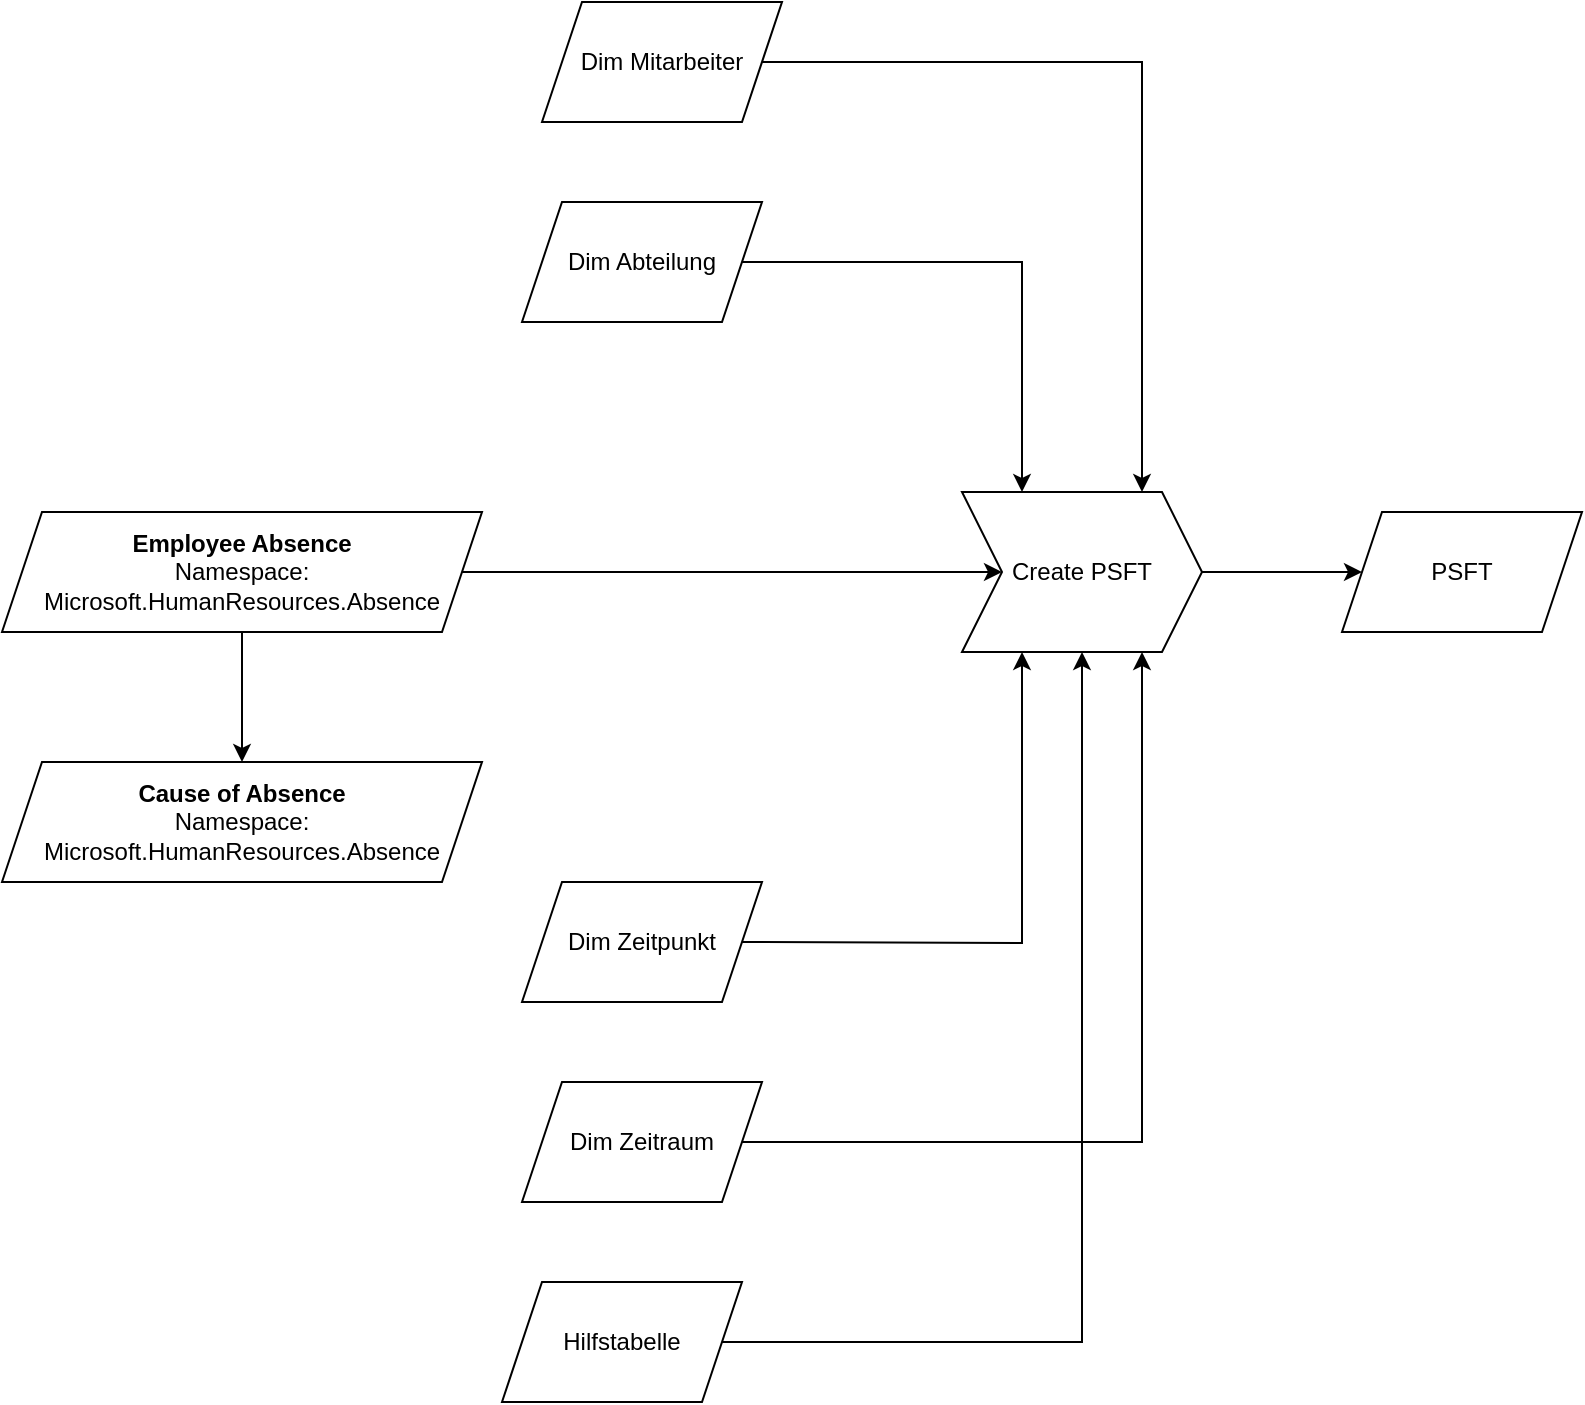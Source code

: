 <mxfile version="27.0.5">
  <diagram name="Seite-1" id="aQpEhQXTwdNTCFLxbJN_">
    <mxGraphModel dx="1042" dy="626" grid="1" gridSize="10" guides="1" tooltips="1" connect="1" arrows="1" fold="1" page="1" pageScale="1" pageWidth="827" pageHeight="1169" math="0" shadow="0">
      <root>
        <mxCell id="0" />
        <mxCell id="1" parent="0" />
        <mxCell id="WompmNfc8i8KG4VRtd54-9" value="PSFT" style="shape=parallelogram;perimeter=parallelogramPerimeter;whiteSpace=wrap;html=1;fixedSize=1;" parent="1" vertex="1">
          <mxGeometry x="680" y="555" width="120" height="60" as="geometry" />
        </mxCell>
        <mxCell id="WompmNfc8i8KG4VRtd54-27" style="edgeStyle=orthogonalEdgeStyle;rounded=0;orthogonalLoop=1;jettySize=auto;html=1;entryX=0;entryY=0.5;entryDx=0;entryDy=0;" parent="1" source="WompmNfc8i8KG4VRtd54-10" target="WompmNfc8i8KG4VRtd54-9" edge="1">
          <mxGeometry relative="1" as="geometry" />
        </mxCell>
        <mxCell id="WompmNfc8i8KG4VRtd54-10" value="Create PSFT" style="shape=step;perimeter=stepPerimeter;whiteSpace=wrap;html=1;fixedSize=1;" parent="1" vertex="1">
          <mxGeometry x="490" y="545" width="120" height="80" as="geometry" />
        </mxCell>
        <mxCell id="WompmNfc8i8KG4VRtd54-14" value="" style="edgeStyle=orthogonalEdgeStyle;rounded=0;orthogonalLoop=1;jettySize=auto;html=1;" parent="1" source="WompmNfc8i8KG4VRtd54-16" target="WompmNfc8i8KG4VRtd54-17" edge="1">
          <mxGeometry relative="1" as="geometry" />
        </mxCell>
        <mxCell id="WompmNfc8i8KG4VRtd54-16" value="&lt;b&gt;Employee Absence&lt;br&gt;&lt;/b&gt;Namespace: Microsoft.HumanResources.Absence" style="shape=parallelogram;perimeter=parallelogramPerimeter;whiteSpace=wrap;html=1;fixedSize=1;" parent="1" vertex="1">
          <mxGeometry x="10" y="555" width="240" height="60" as="geometry" />
        </mxCell>
        <mxCell id="WompmNfc8i8KG4VRtd54-17" value="&lt;b&gt;Cause of Absence&lt;/b&gt;&lt;div&gt;Namespace: Microsoft.HumanResources.Absence&lt;/div&gt;" style="shape=parallelogram;perimeter=parallelogramPerimeter;whiteSpace=wrap;html=1;fixedSize=1;" parent="1" vertex="1">
          <mxGeometry x="10" y="680" width="240" height="60" as="geometry" />
        </mxCell>
        <mxCell id="WompmNfc8i8KG4VRtd54-18" value="&lt;div style=&quot;text-align: left;&quot;&gt;&lt;br&gt;&lt;/div&gt;" style="endArrow=classic;html=1;rounded=0;exitX=1;exitY=0.5;exitDx=0;exitDy=0;entryX=0;entryY=0.5;entryDx=0;entryDy=0;" parent="1" source="WompmNfc8i8KG4VRtd54-16" target="WompmNfc8i8KG4VRtd54-10" edge="1">
          <mxGeometry width="50" height="50" relative="1" as="geometry">
            <mxPoint x="330" y="610" as="sourcePoint" />
            <mxPoint x="510" y="590" as="targetPoint" />
          </mxGeometry>
        </mxCell>
        <mxCell id="WompmNfc8i8KG4VRtd54-19" value="" style="edgeStyle=orthogonalEdgeStyle;rounded=0;orthogonalLoop=1;jettySize=auto;html=1;entryX=0.25;entryY=0;entryDx=0;entryDy=0;" parent="1" source="WompmNfc8i8KG4VRtd54-20" target="WompmNfc8i8KG4VRtd54-10" edge="1">
          <mxGeometry x="0.053" relative="1" as="geometry">
            <mxPoint x="550" y="550" as="targetPoint" />
            <mxPoint as="offset" />
          </mxGeometry>
        </mxCell>
        <mxCell id="WompmNfc8i8KG4VRtd54-20" value="Dim Abteilung" style="shape=parallelogram;perimeter=parallelogramPerimeter;whiteSpace=wrap;html=1;fixedSize=1;" parent="1" vertex="1">
          <mxGeometry x="270" y="400" width="120" height="60" as="geometry" />
        </mxCell>
        <mxCell id="WompmNfc8i8KG4VRtd54-21" value="" style="edgeStyle=orthogonalEdgeStyle;rounded=0;orthogonalLoop=1;jettySize=auto;html=1;entryX=0.25;entryY=1;entryDx=0;entryDy=0;" parent="1" target="WompmNfc8i8KG4VRtd54-10" edge="1">
          <mxGeometry relative="1" as="geometry">
            <mxPoint x="550" y="630" as="targetPoint" />
            <mxPoint x="380" y="770" as="sourcePoint" />
          </mxGeometry>
        </mxCell>
        <mxCell id="WompmNfc8i8KG4VRtd54-24" value="" style="edgeStyle=orthogonalEdgeStyle;rounded=0;orthogonalLoop=1;jettySize=auto;html=1;entryX=0.75;entryY=1;entryDx=0;entryDy=0;" parent="1" source="WompmNfc8i8KG4VRtd54-23" target="WompmNfc8i8KG4VRtd54-10" edge="1">
          <mxGeometry relative="1" as="geometry" />
        </mxCell>
        <mxCell id="WompmNfc8i8KG4VRtd54-23" value="Dim Zeitraum" style="shape=parallelogram;perimeter=parallelogramPerimeter;whiteSpace=wrap;html=1;fixedSize=1;" parent="1" vertex="1">
          <mxGeometry x="270" y="840" width="120" height="60" as="geometry" />
        </mxCell>
        <mxCell id="WompmNfc8i8KG4VRtd54-26" value="Dim Zeitpunkt" style="shape=parallelogram;perimeter=parallelogramPerimeter;whiteSpace=wrap;html=1;fixedSize=1;" parent="1" vertex="1">
          <mxGeometry x="270" y="740" width="120" height="60" as="geometry" />
        </mxCell>
        <mxCell id="MbiJu6jHH6aQH0F2YAqs-6" style="edgeStyle=orthogonalEdgeStyle;rounded=0;orthogonalLoop=1;jettySize=auto;html=1;entryX=0.75;entryY=0;entryDx=0;entryDy=0;" edge="1" parent="1" source="MbiJu6jHH6aQH0F2YAqs-5" target="WompmNfc8i8KG4VRtd54-10">
          <mxGeometry relative="1" as="geometry" />
        </mxCell>
        <mxCell id="MbiJu6jHH6aQH0F2YAqs-5" value="Dim Mitarbeiter" style="shape=parallelogram;perimeter=parallelogramPerimeter;whiteSpace=wrap;html=1;fixedSize=1;" vertex="1" parent="1">
          <mxGeometry x="280" y="300" width="120" height="60" as="geometry" />
        </mxCell>
        <mxCell id="MbiJu6jHH6aQH0F2YAqs-8" style="edgeStyle=orthogonalEdgeStyle;rounded=0;orthogonalLoop=1;jettySize=auto;html=1;entryX=0.5;entryY=1;entryDx=0;entryDy=0;" edge="1" parent="1" source="MbiJu6jHH6aQH0F2YAqs-7" target="WompmNfc8i8KG4VRtd54-10">
          <mxGeometry relative="1" as="geometry" />
        </mxCell>
        <mxCell id="MbiJu6jHH6aQH0F2YAqs-7" value="Hilfstabelle" style="shape=parallelogram;perimeter=parallelogramPerimeter;whiteSpace=wrap;html=1;fixedSize=1;" vertex="1" parent="1">
          <mxGeometry x="260" y="940" width="120" height="60" as="geometry" />
        </mxCell>
      </root>
    </mxGraphModel>
  </diagram>
</mxfile>
